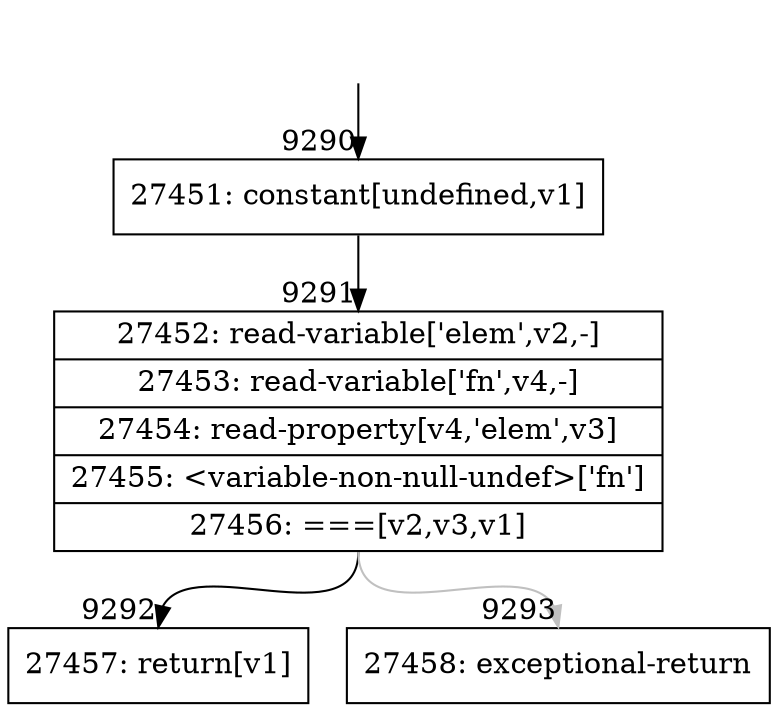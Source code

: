 digraph {
rankdir="TD"
BB_entry577[shape=none,label=""];
BB_entry577 -> BB9290 [tailport=s, headport=n, headlabel="    9290"]
BB9290 [shape=record label="{27451: constant[undefined,v1]}" ] 
BB9290 -> BB9291 [tailport=s, headport=n, headlabel="      9291"]
BB9291 [shape=record label="{27452: read-variable['elem',v2,-]|27453: read-variable['fn',v4,-]|27454: read-property[v4,'elem',v3]|27455: \<variable-non-null-undef\>['fn']|27456: ===[v2,v3,v1]}" ] 
BB9291 -> BB9292 [tailport=s, headport=n, headlabel="      9292"]
BB9291 -> BB9293 [tailport=s, headport=n, color=gray, headlabel="      9293"]
BB9292 [shape=record label="{27457: return[v1]}" ] 
BB9293 [shape=record label="{27458: exceptional-return}" ] 
}
